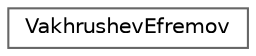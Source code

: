 digraph "Graphical Class Hierarchy"
{
 // LATEX_PDF_SIZE
  bgcolor="transparent";
  edge [fontname=Helvetica,fontsize=10,labelfontname=Helvetica,labelfontsize=10];
  node [fontname=Helvetica,fontsize=10,shape=box,height=0.2,width=0.4];
  rankdir="LR";
  Node0 [id="Node000000",label="VakhrushevEfremov",height=0.2,width=0.4,color="grey40", fillcolor="white", style="filled",URL="$classFoam_1_1VakhrushevEfremov.html",tooltip="Aspect ratio model of Vakhrushev and Efremov."];
}
